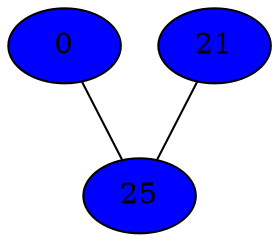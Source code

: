 strict graph {
0[label="0" style=filled fillcolor="blue1"];
0 -- 25
21[label="21" style=filled fillcolor="blue1"];
21 -- 25
25[label="25" style=filled fillcolor="blue1"];
25 -- 0
25 -- 21
}